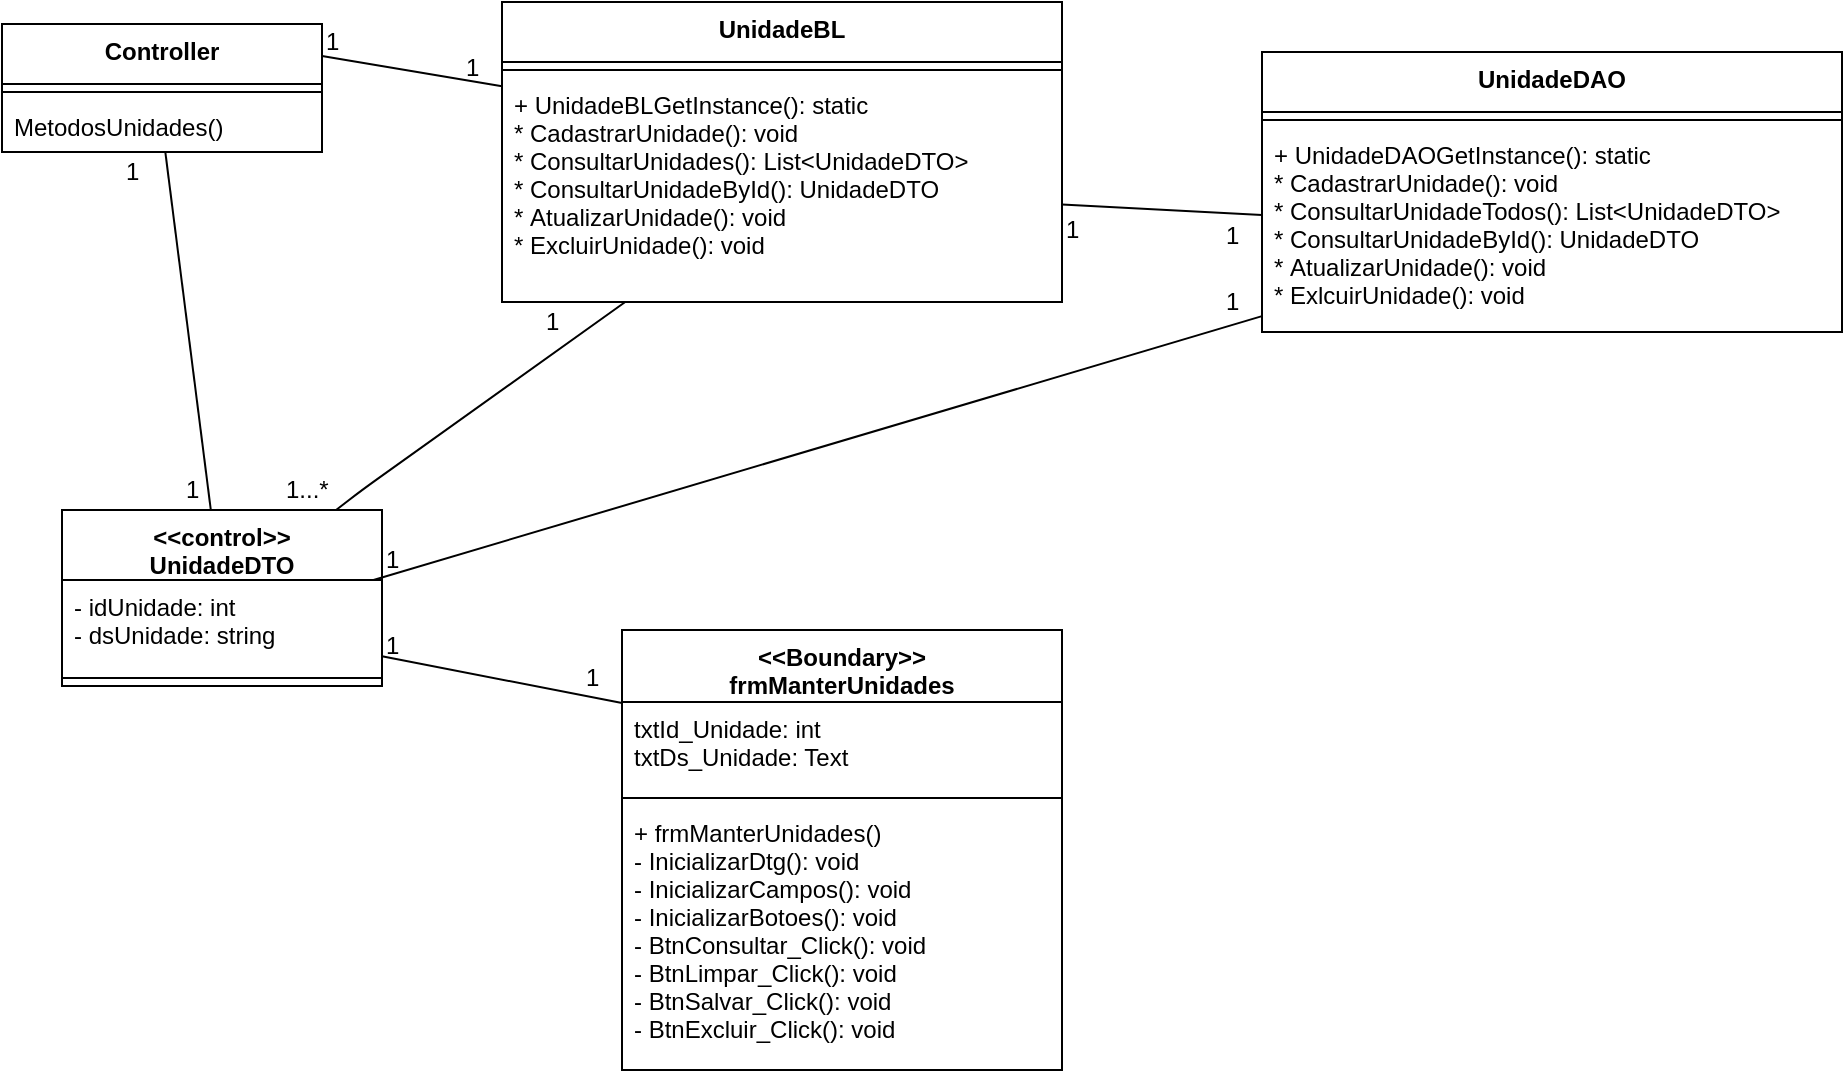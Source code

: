 <mxfile version="11.3.0" type="device" pages="1"><diagram id="A0SNX5dPbqZV_Rk6l2DO" name="Page-1"><mxGraphModel dx="1108" dy="510" grid="1" gridSize="10" guides="1" tooltips="1" connect="1" arrows="1" fold="1" page="1" pageScale="1" pageWidth="827" pageHeight="1169" math="0" shadow="0"><root><mxCell id="0"/><mxCell id="1" parent="0"/><mxCell id="xbiEdhpvB5nYgBmeK4Lv-1" value="&lt;&lt;Boundary&gt;&gt;&#10;frmManterUnidades" style="swimlane;fontStyle=1;align=center;verticalAlign=top;childLayout=stackLayout;horizontal=1;startSize=36;horizontalStack=0;resizeParent=1;resizeParentMax=0;resizeLast=0;collapsible=1;marginBottom=0;" parent="1" vertex="1"><mxGeometry x="780" y="340" width="220" height="220" as="geometry"/></mxCell><mxCell id="xbiEdhpvB5nYgBmeK4Lv-2" value="txtId_Unidade: int&#10;txtDs_Unidade: Text &#10; " style="text;strokeColor=none;fillColor=none;align=left;verticalAlign=top;spacingLeft=4;spacingRight=4;overflow=hidden;rotatable=0;points=[[0,0.5],[1,0.5]];portConstraint=eastwest;" parent="xbiEdhpvB5nYgBmeK4Lv-1" vertex="1"><mxGeometry y="36" width="220" height="44" as="geometry"/></mxCell><mxCell id="xbiEdhpvB5nYgBmeK4Lv-3" value="" style="line;strokeWidth=1;fillColor=none;align=left;verticalAlign=middle;spacingTop=-1;spacingLeft=3;spacingRight=3;rotatable=0;labelPosition=right;points=[];portConstraint=eastwest;" parent="xbiEdhpvB5nYgBmeK4Lv-1" vertex="1"><mxGeometry y="80" width="220" height="8" as="geometry"/></mxCell><mxCell id="xbiEdhpvB5nYgBmeK4Lv-4" value="+ frmManterUnidades()&#10;- InicializarDtg(): void&#10;- InicializarCampos(): void&#10;- InicializarBotoes(): void&#10;- BtnConsultar_Click(): void&#10;- BtnLimpar_Click(): void&#10;- BtnSalvar_Click(): void&#10;- BtnExcluir_Click(): void&#10;" style="text;strokeColor=none;fillColor=none;align=left;verticalAlign=top;spacingLeft=4;spacingRight=4;overflow=hidden;rotatable=0;points=[[0,0.5],[1,0.5]];portConstraint=eastwest;" parent="xbiEdhpvB5nYgBmeK4Lv-1" vertex="1"><mxGeometry y="88" width="220" height="132" as="geometry"/></mxCell><mxCell id="xbiEdhpvB5nYgBmeK4Lv-5" value="&lt;&lt;control&gt;&gt;&#10;UnidadeDTO&#10;" style="swimlane;fontStyle=1;align=center;verticalAlign=top;childLayout=stackLayout;horizontal=1;startSize=35;horizontalStack=0;resizeParent=1;resizeParentMax=0;resizeLast=0;collapsible=1;marginBottom=0;" parent="1" vertex="1"><mxGeometry x="500" y="280" width="160" height="88" as="geometry"/></mxCell><mxCell id="xbiEdhpvB5nYgBmeK4Lv-6" value="- idUnidade: int&#10;- dsUnidade: string&#10;" style="text;strokeColor=none;fillColor=none;align=left;verticalAlign=top;spacingLeft=4;spacingRight=4;overflow=hidden;rotatable=0;points=[[0,0.5],[1,0.5]];portConstraint=eastwest;" parent="xbiEdhpvB5nYgBmeK4Lv-5" vertex="1"><mxGeometry y="35" width="160" height="45" as="geometry"/></mxCell><mxCell id="xbiEdhpvB5nYgBmeK4Lv-7" value="" style="line;strokeWidth=1;fillColor=none;align=left;verticalAlign=middle;spacingTop=-1;spacingLeft=3;spacingRight=3;rotatable=0;labelPosition=right;points=[];portConstraint=eastwest;" parent="xbiEdhpvB5nYgBmeK4Lv-5" vertex="1"><mxGeometry y="80" width="160" height="8" as="geometry"/></mxCell><mxCell id="xbiEdhpvB5nYgBmeK4Lv-9" value="Controller" style="swimlane;fontStyle=1;align=center;verticalAlign=top;childLayout=stackLayout;horizontal=1;startSize=30;horizontalStack=0;resizeParent=1;resizeParentMax=0;resizeLast=0;collapsible=1;marginBottom=0;" parent="1" vertex="1"><mxGeometry x="470" y="37" width="160" height="64" as="geometry"/></mxCell><mxCell id="xbiEdhpvB5nYgBmeK4Lv-11" value="" style="line;strokeWidth=1;fillColor=none;align=left;verticalAlign=middle;spacingTop=-1;spacingLeft=3;spacingRight=3;rotatable=0;labelPosition=right;points=[];portConstraint=eastwest;" parent="xbiEdhpvB5nYgBmeK4Lv-9" vertex="1"><mxGeometry y="30" width="160" height="8" as="geometry"/></mxCell><mxCell id="xbiEdhpvB5nYgBmeK4Lv-12" value="MetodosUnidades()" style="text;strokeColor=none;fillColor=none;align=left;verticalAlign=top;spacingLeft=4;spacingRight=4;overflow=hidden;rotatable=0;points=[[0,0.5],[1,0.5]];portConstraint=eastwest;" parent="xbiEdhpvB5nYgBmeK4Lv-9" vertex="1"><mxGeometry y="38" width="160" height="26" as="geometry"/></mxCell><mxCell id="xbiEdhpvB5nYgBmeK4Lv-13" value="UnidadeBL" style="swimlane;fontStyle=1;align=center;verticalAlign=top;childLayout=stackLayout;horizontal=1;startSize=30;horizontalStack=0;resizeParent=1;resizeParentMax=0;resizeLast=0;collapsible=1;marginBottom=0;" parent="1" vertex="1"><mxGeometry x="720" y="26" width="280" height="150" as="geometry"/></mxCell><mxCell id="xbiEdhpvB5nYgBmeK4Lv-15" value="" style="line;strokeWidth=1;fillColor=none;align=left;verticalAlign=middle;spacingTop=-1;spacingLeft=3;spacingRight=3;rotatable=0;labelPosition=right;points=[];portConstraint=eastwest;" parent="xbiEdhpvB5nYgBmeK4Lv-13" vertex="1"><mxGeometry y="30" width="280" height="8" as="geometry"/></mxCell><mxCell id="xbiEdhpvB5nYgBmeK4Lv-16" value="+ UnidadeBLGetInstance(): static&#10;* CadastrarUnidade(): void&#10;* ConsultarUnidades(): List&lt;UnidadeDTO&gt;&#10;* ConsultarUnidadeById(): UnidadeDTO&#10;* AtualizarUnidade(): void&#10;* ExcluirUnidade(): void" style="text;strokeColor=none;fillColor=none;align=left;verticalAlign=top;spacingLeft=4;spacingRight=4;overflow=hidden;rotatable=0;points=[[0,0.5],[1,0.5]];portConstraint=eastwest;" parent="xbiEdhpvB5nYgBmeK4Lv-13" vertex="1"><mxGeometry y="38" width="280" height="112" as="geometry"/></mxCell><mxCell id="xbiEdhpvB5nYgBmeK4Lv-17" value="UnidadeDAO" style="swimlane;fontStyle=1;align=center;verticalAlign=top;childLayout=stackLayout;horizontal=1;startSize=30;horizontalStack=0;resizeParent=1;resizeParentMax=0;resizeLast=0;collapsible=1;marginBottom=0;" parent="1" vertex="1"><mxGeometry x="1100" y="51" width="290" height="140" as="geometry"/></mxCell><mxCell id="xbiEdhpvB5nYgBmeK4Lv-19" value="" style="line;strokeWidth=1;fillColor=none;align=left;verticalAlign=middle;spacingTop=-1;spacingLeft=3;spacingRight=3;rotatable=0;labelPosition=right;points=[];portConstraint=eastwest;" parent="xbiEdhpvB5nYgBmeK4Lv-17" vertex="1"><mxGeometry y="30" width="290" height="8" as="geometry"/></mxCell><mxCell id="xbiEdhpvB5nYgBmeK4Lv-20" value="+ UnidadeDAOGetInstance(): static&#10;* CadastrarUnidade(): void&#10;* ConsultarUnidadeTodos(): List&lt;UnidadeDTO&gt;&#10;* ConsultarUnidadeById(): UnidadeDTO&#10;* AtualizarUnidade(): void&#10;* ExlcuirUnidade(): void " style="text;strokeColor=none;fillColor=none;align=left;verticalAlign=top;spacingLeft=4;spacingRight=4;overflow=hidden;rotatable=0;points=[[0,0.5],[1,0.5]];portConstraint=eastwest;" parent="xbiEdhpvB5nYgBmeK4Lv-17" vertex="1"><mxGeometry y="38" width="290" height="102" as="geometry"/></mxCell><mxCell id="xbiEdhpvB5nYgBmeK4Lv-25" value="" style="endArrow=none;html=1;" parent="1" source="xbiEdhpvB5nYgBmeK4Lv-6" target="xbiEdhpvB5nYgBmeK4Lv-2" edge="1"><mxGeometry width="50" height="50" relative="1" as="geometry"><mxPoint x="660" y="310" as="sourcePoint"/><mxPoint x="710" y="260" as="targetPoint"/></mxGeometry></mxCell><mxCell id="xbiEdhpvB5nYgBmeK4Lv-26" value="" style="endArrow=none;html=1;" parent="1" source="xbiEdhpvB5nYgBmeK4Lv-5" target="xbiEdhpvB5nYgBmeK4Lv-12" edge="1"><mxGeometry width="50" height="50" relative="1" as="geometry"><mxPoint x="549.829" y="248.5" as="sourcePoint"/><mxPoint x="565.773" y="172.5" as="targetPoint"/></mxGeometry></mxCell><mxCell id="xbiEdhpvB5nYgBmeK4Lv-27" value="" style="endArrow=none;html=1;exitX=1;exitY=0.25;exitDx=0;exitDy=0;" parent="1" source="xbiEdhpvB5nYgBmeK4Lv-9" edge="1"><mxGeometry width="50" height="50" relative="1" as="geometry"><mxPoint x="651.829" y="179" as="sourcePoint"/><mxPoint x="720" y="68.087" as="targetPoint"/></mxGeometry></mxCell><mxCell id="xbiEdhpvB5nYgBmeK4Lv-29" value="" style="endArrow=none;html=1;" parent="1" source="xbiEdhpvB5nYgBmeK4Lv-6" target="xbiEdhpvB5nYgBmeK4Lv-20" edge="1"><mxGeometry width="50" height="50" relative="1" as="geometry"><mxPoint x="670" y="308.37" as="sourcePoint"/><mxPoint x="776.464" y="237" as="targetPoint"/></mxGeometry></mxCell><mxCell id="B-N_p0Z36HsOjt-CsYZ3-1" value="1" style="text;html=1;resizable=0;points=[];autosize=1;align=left;verticalAlign=top;spacingTop=-4;" parent="1" vertex="1"><mxGeometry x="630" y="36" width="20" height="20" as="geometry"/></mxCell><mxCell id="B-N_p0Z36HsOjt-CsYZ3-2" value="1" style="text;html=1;resizable=0;points=[];autosize=1;align=left;verticalAlign=top;spacingTop=-4;" parent="1" vertex="1"><mxGeometry x="700" y="49" width="20" height="20" as="geometry"/></mxCell><mxCell id="B-N_p0Z36HsOjt-CsYZ3-3" value="1" style="text;html=1;resizable=0;points=[];autosize=1;align=left;verticalAlign=top;spacingTop=-4;" parent="1" vertex="1"><mxGeometry x="530" y="101" width="20" height="20" as="geometry"/></mxCell><mxCell id="B-N_p0Z36HsOjt-CsYZ3-4" value="1" style="text;html=1;resizable=0;points=[];autosize=1;align=left;verticalAlign=top;spacingTop=-4;" parent="1" vertex="1"><mxGeometry x="560" y="260" width="20" height="20" as="geometry"/></mxCell><mxCell id="B-N_p0Z36HsOjt-CsYZ3-5" value="1...*" style="text;html=1;resizable=0;points=[];autosize=1;align=left;verticalAlign=top;spacingTop=-4;" parent="1" vertex="1"><mxGeometry x="610" y="260" width="40" height="20" as="geometry"/></mxCell><mxCell id="B-N_p0Z36HsOjt-CsYZ3-7" value="" style="endArrow=none;html=1;" parent="1" source="xbiEdhpvB5nYgBmeK4Lv-5" target="xbiEdhpvB5nYgBmeK4Lv-16" edge="1"><mxGeometry width="50" height="50" relative="1" as="geometry"><mxPoint x="657.647" y="280" as="sourcePoint"/><mxPoint x="700" y="243.692" as="targetPoint"/><Array as="points"><mxPoint x="650" y="270"/></Array></mxGeometry></mxCell><mxCell id="B-N_p0Z36HsOjt-CsYZ3-8" value="1" style="text;html=1;resizable=0;points=[];autosize=1;align=left;verticalAlign=top;spacingTop=-4;" parent="1" vertex="1"><mxGeometry x="740" y="176" width="20" height="20" as="geometry"/></mxCell><mxCell id="B-N_p0Z36HsOjt-CsYZ3-9" value="1" style="text;html=1;resizable=0;points=[];autosize=1;align=left;verticalAlign=top;spacingTop=-4;" parent="1" vertex="1"><mxGeometry x="660" y="295" width="20" height="20" as="geometry"/></mxCell><mxCell id="B-N_p0Z36HsOjt-CsYZ3-10" value="1" style="text;html=1;resizable=0;points=[];autosize=1;align=left;verticalAlign=top;spacingTop=-4;" parent="1" vertex="1"><mxGeometry x="660" y="337.5" width="20" height="20" as="geometry"/></mxCell><mxCell id="B-N_p0Z36HsOjt-CsYZ3-11" value="1" style="text;html=1;resizable=0;points=[];autosize=1;align=left;verticalAlign=top;spacingTop=-4;" parent="1" vertex="1"><mxGeometry x="760" y="354" width="20" height="20" as="geometry"/></mxCell><mxCell id="B-N_p0Z36HsOjt-CsYZ3-12" value="1" style="text;html=1;resizable=0;points=[];autosize=1;align=left;verticalAlign=top;spacingTop=-4;" parent="1" vertex="1"><mxGeometry x="1080" y="166" width="20" height="20" as="geometry"/></mxCell><mxCell id="B-N_p0Z36HsOjt-CsYZ3-13" value="" style="endArrow=none;html=1;" parent="1" source="xbiEdhpvB5nYgBmeK4Lv-16" target="xbiEdhpvB5nYgBmeK4Lv-20" edge="1"><mxGeometry width="50" height="50" relative="1" as="geometry"><mxPoint x="667.647" y="290" as="sourcePoint"/><mxPoint x="761.176" y="237" as="targetPoint"/></mxGeometry></mxCell><mxCell id="B-N_p0Z36HsOjt-CsYZ3-14" value="1" style="text;html=1;resizable=0;points=[];autosize=1;align=left;verticalAlign=top;spacingTop=-4;" parent="1" vertex="1"><mxGeometry x="1000" y="130" width="20" height="20" as="geometry"/></mxCell><mxCell id="B-N_p0Z36HsOjt-CsYZ3-15" value="1" style="text;html=1;resizable=0;points=[];autosize=1;align=left;verticalAlign=top;spacingTop=-4;" parent="1" vertex="1"><mxGeometry x="1080" y="132.5" width="20" height="20" as="geometry"/></mxCell></root></mxGraphModel></diagram></mxfile>